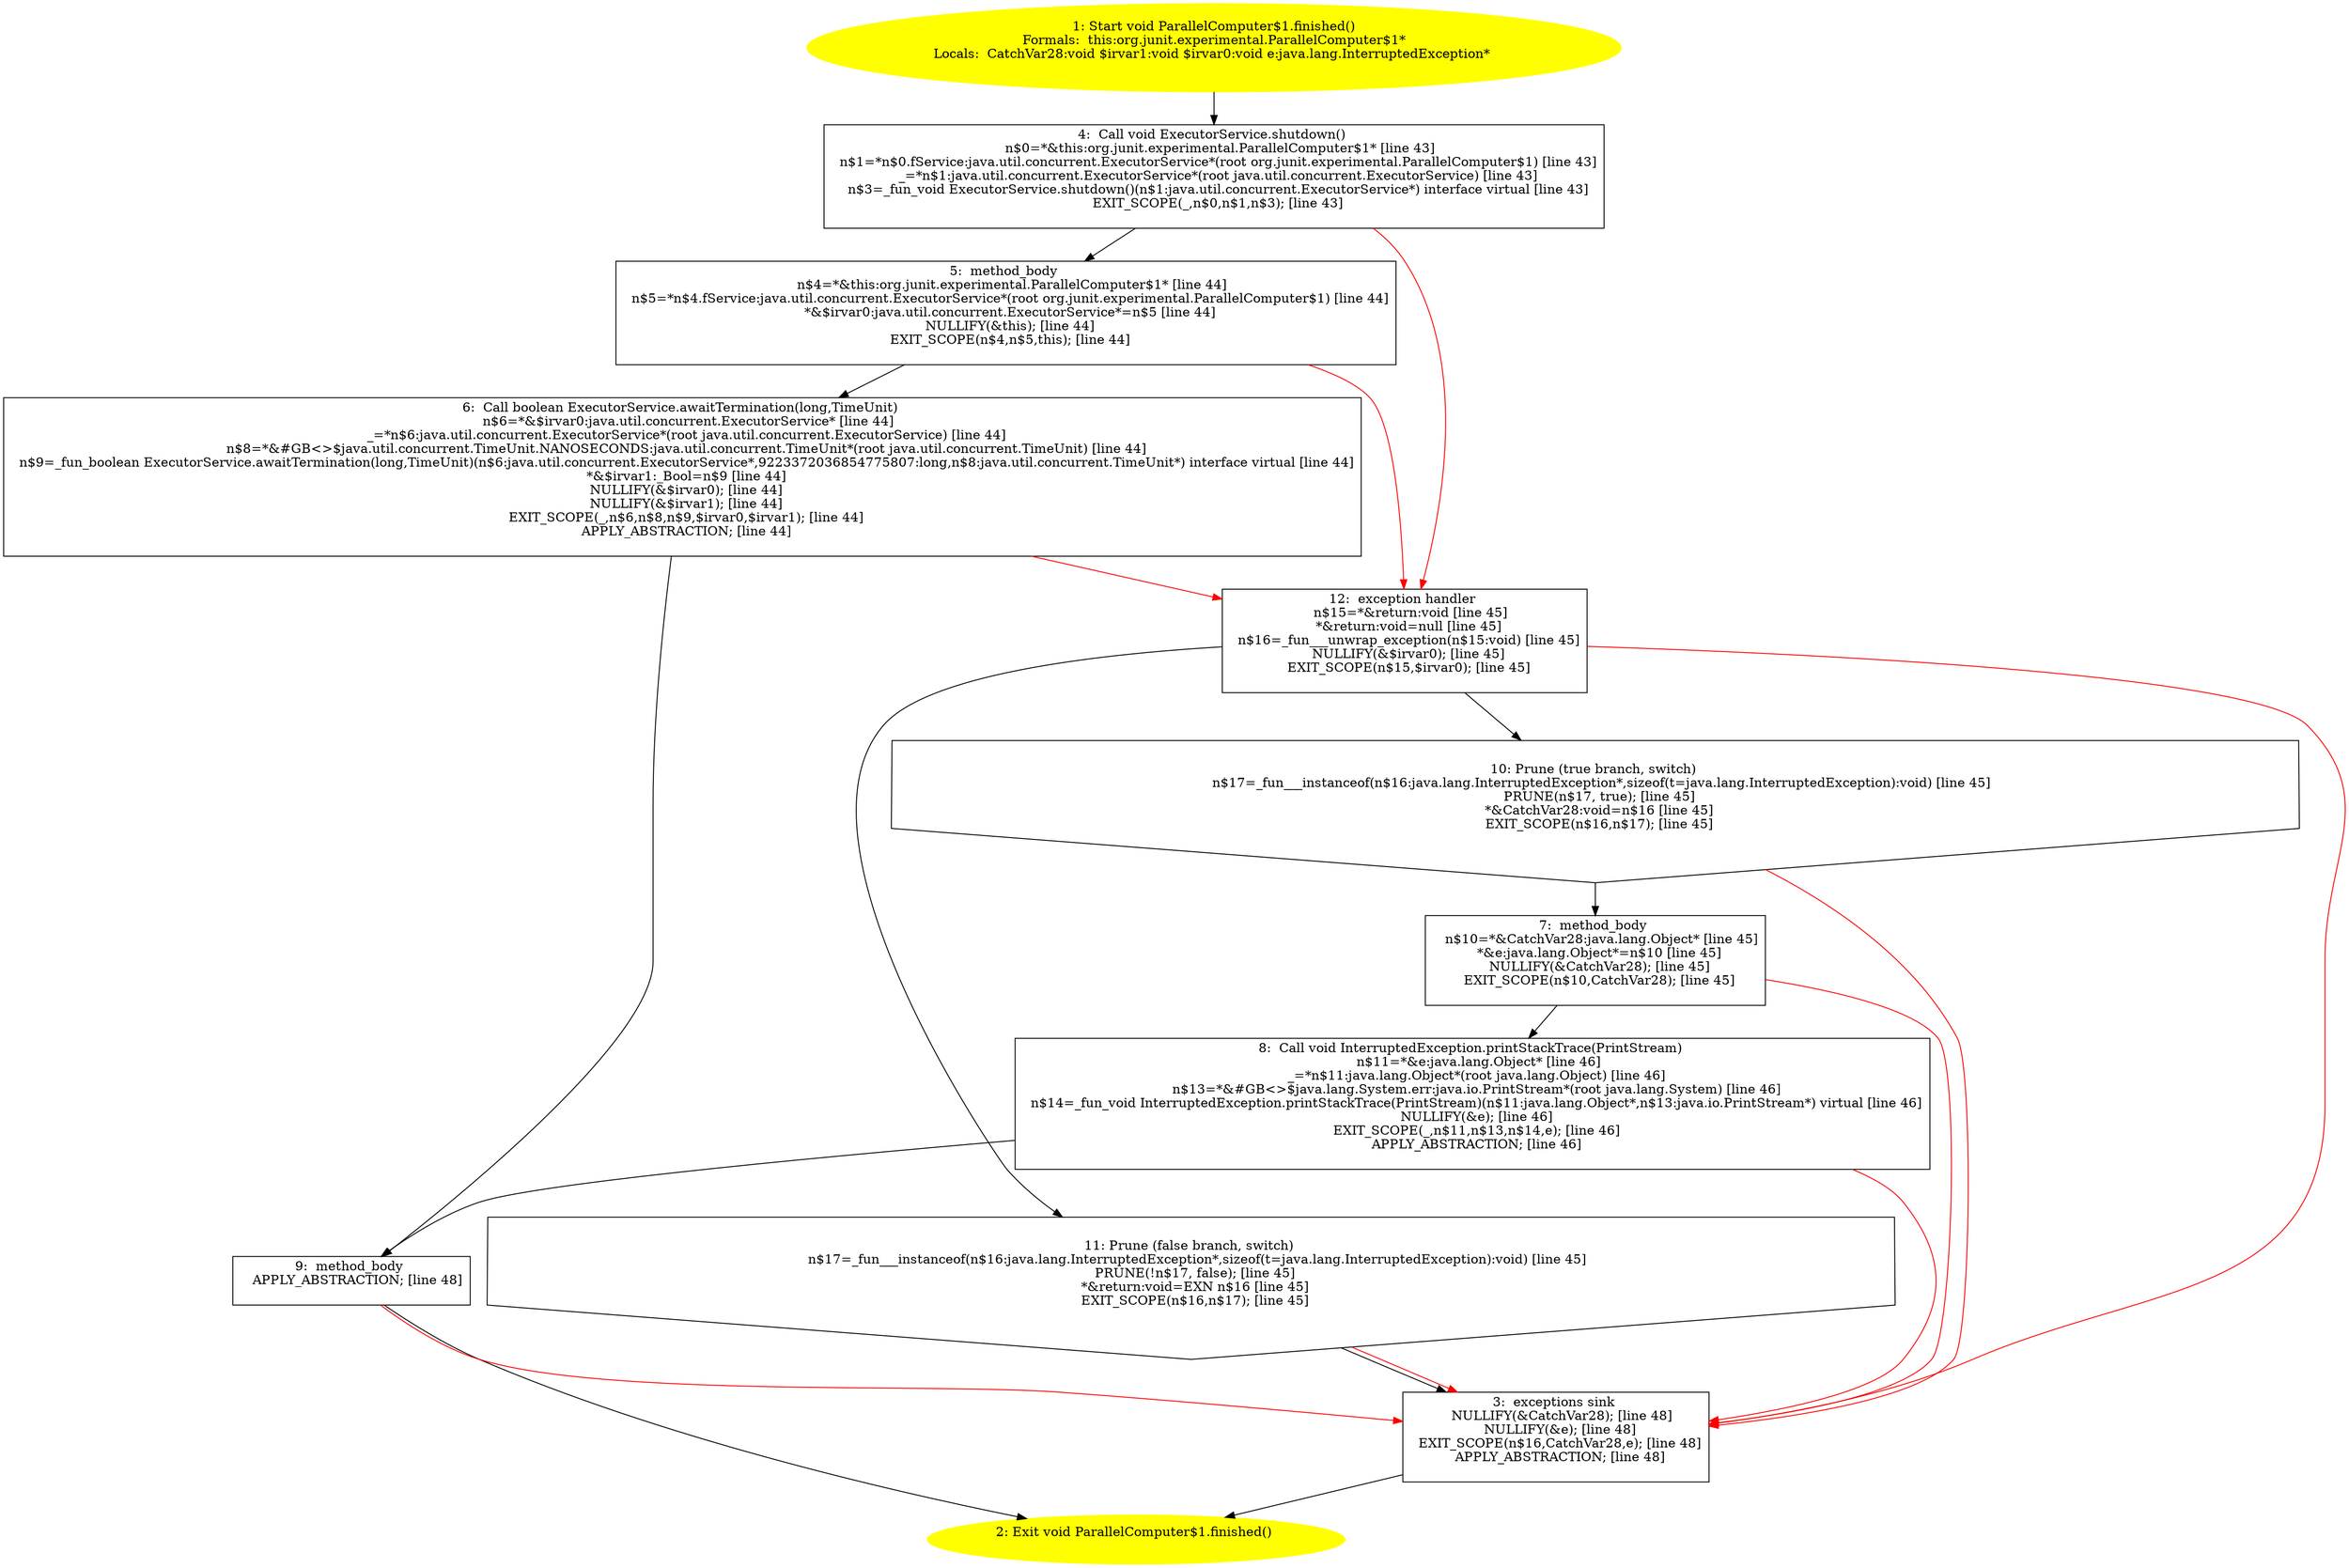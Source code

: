 /* @generated */
digraph cfg {
"org.junit.experimental.ParallelComputer$1.finished():void.d2c02fee730dd1c0b8db6d99f693cf9c_1" [label="1: Start void ParallelComputer$1.finished()\nFormals:  this:org.junit.experimental.ParallelComputer$1*\nLocals:  CatchVar28:void $irvar1:void $irvar0:void e:java.lang.InterruptedException* \n  " color=yellow style=filled]
	

	 "org.junit.experimental.ParallelComputer$1.finished():void.d2c02fee730dd1c0b8db6d99f693cf9c_1" -> "org.junit.experimental.ParallelComputer$1.finished():void.d2c02fee730dd1c0b8db6d99f693cf9c_4" ;
"org.junit.experimental.ParallelComputer$1.finished():void.d2c02fee730dd1c0b8db6d99f693cf9c_2" [label="2: Exit void ParallelComputer$1.finished() \n  " color=yellow style=filled]
	

"org.junit.experimental.ParallelComputer$1.finished():void.d2c02fee730dd1c0b8db6d99f693cf9c_3" [label="3:  exceptions sink \n   NULLIFY(&CatchVar28); [line 48]\n  NULLIFY(&e); [line 48]\n  EXIT_SCOPE(n$16,CatchVar28,e); [line 48]\n  APPLY_ABSTRACTION; [line 48]\n " shape="box"]
	

	 "org.junit.experimental.ParallelComputer$1.finished():void.d2c02fee730dd1c0b8db6d99f693cf9c_3" -> "org.junit.experimental.ParallelComputer$1.finished():void.d2c02fee730dd1c0b8db6d99f693cf9c_2" ;
"org.junit.experimental.ParallelComputer$1.finished():void.d2c02fee730dd1c0b8db6d99f693cf9c_4" [label="4:  Call void ExecutorService.shutdown() \n   n$0=*&this:org.junit.experimental.ParallelComputer$1* [line 43]\n  n$1=*n$0.fService:java.util.concurrent.ExecutorService*(root org.junit.experimental.ParallelComputer$1) [line 43]\n  _=*n$1:java.util.concurrent.ExecutorService*(root java.util.concurrent.ExecutorService) [line 43]\n  n$3=_fun_void ExecutorService.shutdown()(n$1:java.util.concurrent.ExecutorService*) interface virtual [line 43]\n  EXIT_SCOPE(_,n$0,n$1,n$3); [line 43]\n " shape="box"]
	

	 "org.junit.experimental.ParallelComputer$1.finished():void.d2c02fee730dd1c0b8db6d99f693cf9c_4" -> "org.junit.experimental.ParallelComputer$1.finished():void.d2c02fee730dd1c0b8db6d99f693cf9c_5" ;
	 "org.junit.experimental.ParallelComputer$1.finished():void.d2c02fee730dd1c0b8db6d99f693cf9c_4" -> "org.junit.experimental.ParallelComputer$1.finished():void.d2c02fee730dd1c0b8db6d99f693cf9c_12" [color="red" ];
"org.junit.experimental.ParallelComputer$1.finished():void.d2c02fee730dd1c0b8db6d99f693cf9c_5" [label="5:  method_body \n   n$4=*&this:org.junit.experimental.ParallelComputer$1* [line 44]\n  n$5=*n$4.fService:java.util.concurrent.ExecutorService*(root org.junit.experimental.ParallelComputer$1) [line 44]\n  *&$irvar0:java.util.concurrent.ExecutorService*=n$5 [line 44]\n  NULLIFY(&this); [line 44]\n  EXIT_SCOPE(n$4,n$5,this); [line 44]\n " shape="box"]
	

	 "org.junit.experimental.ParallelComputer$1.finished():void.d2c02fee730dd1c0b8db6d99f693cf9c_5" -> "org.junit.experimental.ParallelComputer$1.finished():void.d2c02fee730dd1c0b8db6d99f693cf9c_6" ;
	 "org.junit.experimental.ParallelComputer$1.finished():void.d2c02fee730dd1c0b8db6d99f693cf9c_5" -> "org.junit.experimental.ParallelComputer$1.finished():void.d2c02fee730dd1c0b8db6d99f693cf9c_12" [color="red" ];
"org.junit.experimental.ParallelComputer$1.finished():void.d2c02fee730dd1c0b8db6d99f693cf9c_6" [label="6:  Call boolean ExecutorService.awaitTermination(long,TimeUnit) \n   n$6=*&$irvar0:java.util.concurrent.ExecutorService* [line 44]\n  _=*n$6:java.util.concurrent.ExecutorService*(root java.util.concurrent.ExecutorService) [line 44]\n  n$8=*&#GB<>$java.util.concurrent.TimeUnit.NANOSECONDS:java.util.concurrent.TimeUnit*(root java.util.concurrent.TimeUnit) [line 44]\n  n$9=_fun_boolean ExecutorService.awaitTermination(long,TimeUnit)(n$6:java.util.concurrent.ExecutorService*,9223372036854775807:long,n$8:java.util.concurrent.TimeUnit*) interface virtual [line 44]\n  *&$irvar1:_Bool=n$9 [line 44]\n  NULLIFY(&$irvar0); [line 44]\n  NULLIFY(&$irvar1); [line 44]\n  EXIT_SCOPE(_,n$6,n$8,n$9,$irvar0,$irvar1); [line 44]\n  APPLY_ABSTRACTION; [line 44]\n " shape="box"]
	

	 "org.junit.experimental.ParallelComputer$1.finished():void.d2c02fee730dd1c0b8db6d99f693cf9c_6" -> "org.junit.experimental.ParallelComputer$1.finished():void.d2c02fee730dd1c0b8db6d99f693cf9c_9" ;
	 "org.junit.experimental.ParallelComputer$1.finished():void.d2c02fee730dd1c0b8db6d99f693cf9c_6" -> "org.junit.experimental.ParallelComputer$1.finished():void.d2c02fee730dd1c0b8db6d99f693cf9c_12" [color="red" ];
"org.junit.experimental.ParallelComputer$1.finished():void.d2c02fee730dd1c0b8db6d99f693cf9c_7" [label="7:  method_body \n   n$10=*&CatchVar28:java.lang.Object* [line 45]\n  *&e:java.lang.Object*=n$10 [line 45]\n  NULLIFY(&CatchVar28); [line 45]\n  EXIT_SCOPE(n$10,CatchVar28); [line 45]\n " shape="box"]
	

	 "org.junit.experimental.ParallelComputer$1.finished():void.d2c02fee730dd1c0b8db6d99f693cf9c_7" -> "org.junit.experimental.ParallelComputer$1.finished():void.d2c02fee730dd1c0b8db6d99f693cf9c_8" ;
	 "org.junit.experimental.ParallelComputer$1.finished():void.d2c02fee730dd1c0b8db6d99f693cf9c_7" -> "org.junit.experimental.ParallelComputer$1.finished():void.d2c02fee730dd1c0b8db6d99f693cf9c_3" [color="red" ];
"org.junit.experimental.ParallelComputer$1.finished():void.d2c02fee730dd1c0b8db6d99f693cf9c_8" [label="8:  Call void InterruptedException.printStackTrace(PrintStream) \n   n$11=*&e:java.lang.Object* [line 46]\n  _=*n$11:java.lang.Object*(root java.lang.Object) [line 46]\n  n$13=*&#GB<>$java.lang.System.err:java.io.PrintStream*(root java.lang.System) [line 46]\n  n$14=_fun_void InterruptedException.printStackTrace(PrintStream)(n$11:java.lang.Object*,n$13:java.io.PrintStream*) virtual [line 46]\n  NULLIFY(&e); [line 46]\n  EXIT_SCOPE(_,n$11,n$13,n$14,e); [line 46]\n  APPLY_ABSTRACTION; [line 46]\n " shape="box"]
	

	 "org.junit.experimental.ParallelComputer$1.finished():void.d2c02fee730dd1c0b8db6d99f693cf9c_8" -> "org.junit.experimental.ParallelComputer$1.finished():void.d2c02fee730dd1c0b8db6d99f693cf9c_9" ;
	 "org.junit.experimental.ParallelComputer$1.finished():void.d2c02fee730dd1c0b8db6d99f693cf9c_8" -> "org.junit.experimental.ParallelComputer$1.finished():void.d2c02fee730dd1c0b8db6d99f693cf9c_3" [color="red" ];
"org.junit.experimental.ParallelComputer$1.finished():void.d2c02fee730dd1c0b8db6d99f693cf9c_9" [label="9:  method_body \n   APPLY_ABSTRACTION; [line 48]\n " shape="box"]
	

	 "org.junit.experimental.ParallelComputer$1.finished():void.d2c02fee730dd1c0b8db6d99f693cf9c_9" -> "org.junit.experimental.ParallelComputer$1.finished():void.d2c02fee730dd1c0b8db6d99f693cf9c_2" ;
	 "org.junit.experimental.ParallelComputer$1.finished():void.d2c02fee730dd1c0b8db6d99f693cf9c_9" -> "org.junit.experimental.ParallelComputer$1.finished():void.d2c02fee730dd1c0b8db6d99f693cf9c_3" [color="red" ];
"org.junit.experimental.ParallelComputer$1.finished():void.d2c02fee730dd1c0b8db6d99f693cf9c_10" [label="10: Prune (true branch, switch) \n   n$17=_fun___instanceof(n$16:java.lang.InterruptedException*,sizeof(t=java.lang.InterruptedException):void) [line 45]\n  PRUNE(n$17, true); [line 45]\n  *&CatchVar28:void=n$16 [line 45]\n  EXIT_SCOPE(n$16,n$17); [line 45]\n " shape="invhouse"]
	

	 "org.junit.experimental.ParallelComputer$1.finished():void.d2c02fee730dd1c0b8db6d99f693cf9c_10" -> "org.junit.experimental.ParallelComputer$1.finished():void.d2c02fee730dd1c0b8db6d99f693cf9c_7" ;
	 "org.junit.experimental.ParallelComputer$1.finished():void.d2c02fee730dd1c0b8db6d99f693cf9c_10" -> "org.junit.experimental.ParallelComputer$1.finished():void.d2c02fee730dd1c0b8db6d99f693cf9c_3" [color="red" ];
"org.junit.experimental.ParallelComputer$1.finished():void.d2c02fee730dd1c0b8db6d99f693cf9c_11" [label="11: Prune (false branch, switch) \n   n$17=_fun___instanceof(n$16:java.lang.InterruptedException*,sizeof(t=java.lang.InterruptedException):void) [line 45]\n  PRUNE(!n$17, false); [line 45]\n  *&return:void=EXN n$16 [line 45]\n  EXIT_SCOPE(n$16,n$17); [line 45]\n " shape="invhouse"]
	

	 "org.junit.experimental.ParallelComputer$1.finished():void.d2c02fee730dd1c0b8db6d99f693cf9c_11" -> "org.junit.experimental.ParallelComputer$1.finished():void.d2c02fee730dd1c0b8db6d99f693cf9c_3" ;
	 "org.junit.experimental.ParallelComputer$1.finished():void.d2c02fee730dd1c0b8db6d99f693cf9c_11" -> "org.junit.experimental.ParallelComputer$1.finished():void.d2c02fee730dd1c0b8db6d99f693cf9c_3" [color="red" ];
"org.junit.experimental.ParallelComputer$1.finished():void.d2c02fee730dd1c0b8db6d99f693cf9c_12" [label="12:  exception handler \n   n$15=*&return:void [line 45]\n  *&return:void=null [line 45]\n  n$16=_fun___unwrap_exception(n$15:void) [line 45]\n  NULLIFY(&$irvar0); [line 45]\n  EXIT_SCOPE(n$15,$irvar0); [line 45]\n " shape="box"]
	

	 "org.junit.experimental.ParallelComputer$1.finished():void.d2c02fee730dd1c0b8db6d99f693cf9c_12" -> "org.junit.experimental.ParallelComputer$1.finished():void.d2c02fee730dd1c0b8db6d99f693cf9c_10" ;
	 "org.junit.experimental.ParallelComputer$1.finished():void.d2c02fee730dd1c0b8db6d99f693cf9c_12" -> "org.junit.experimental.ParallelComputer$1.finished():void.d2c02fee730dd1c0b8db6d99f693cf9c_11" ;
	 "org.junit.experimental.ParallelComputer$1.finished():void.d2c02fee730dd1c0b8db6d99f693cf9c_12" -> "org.junit.experimental.ParallelComputer$1.finished():void.d2c02fee730dd1c0b8db6d99f693cf9c_3" [color="red" ];
}
